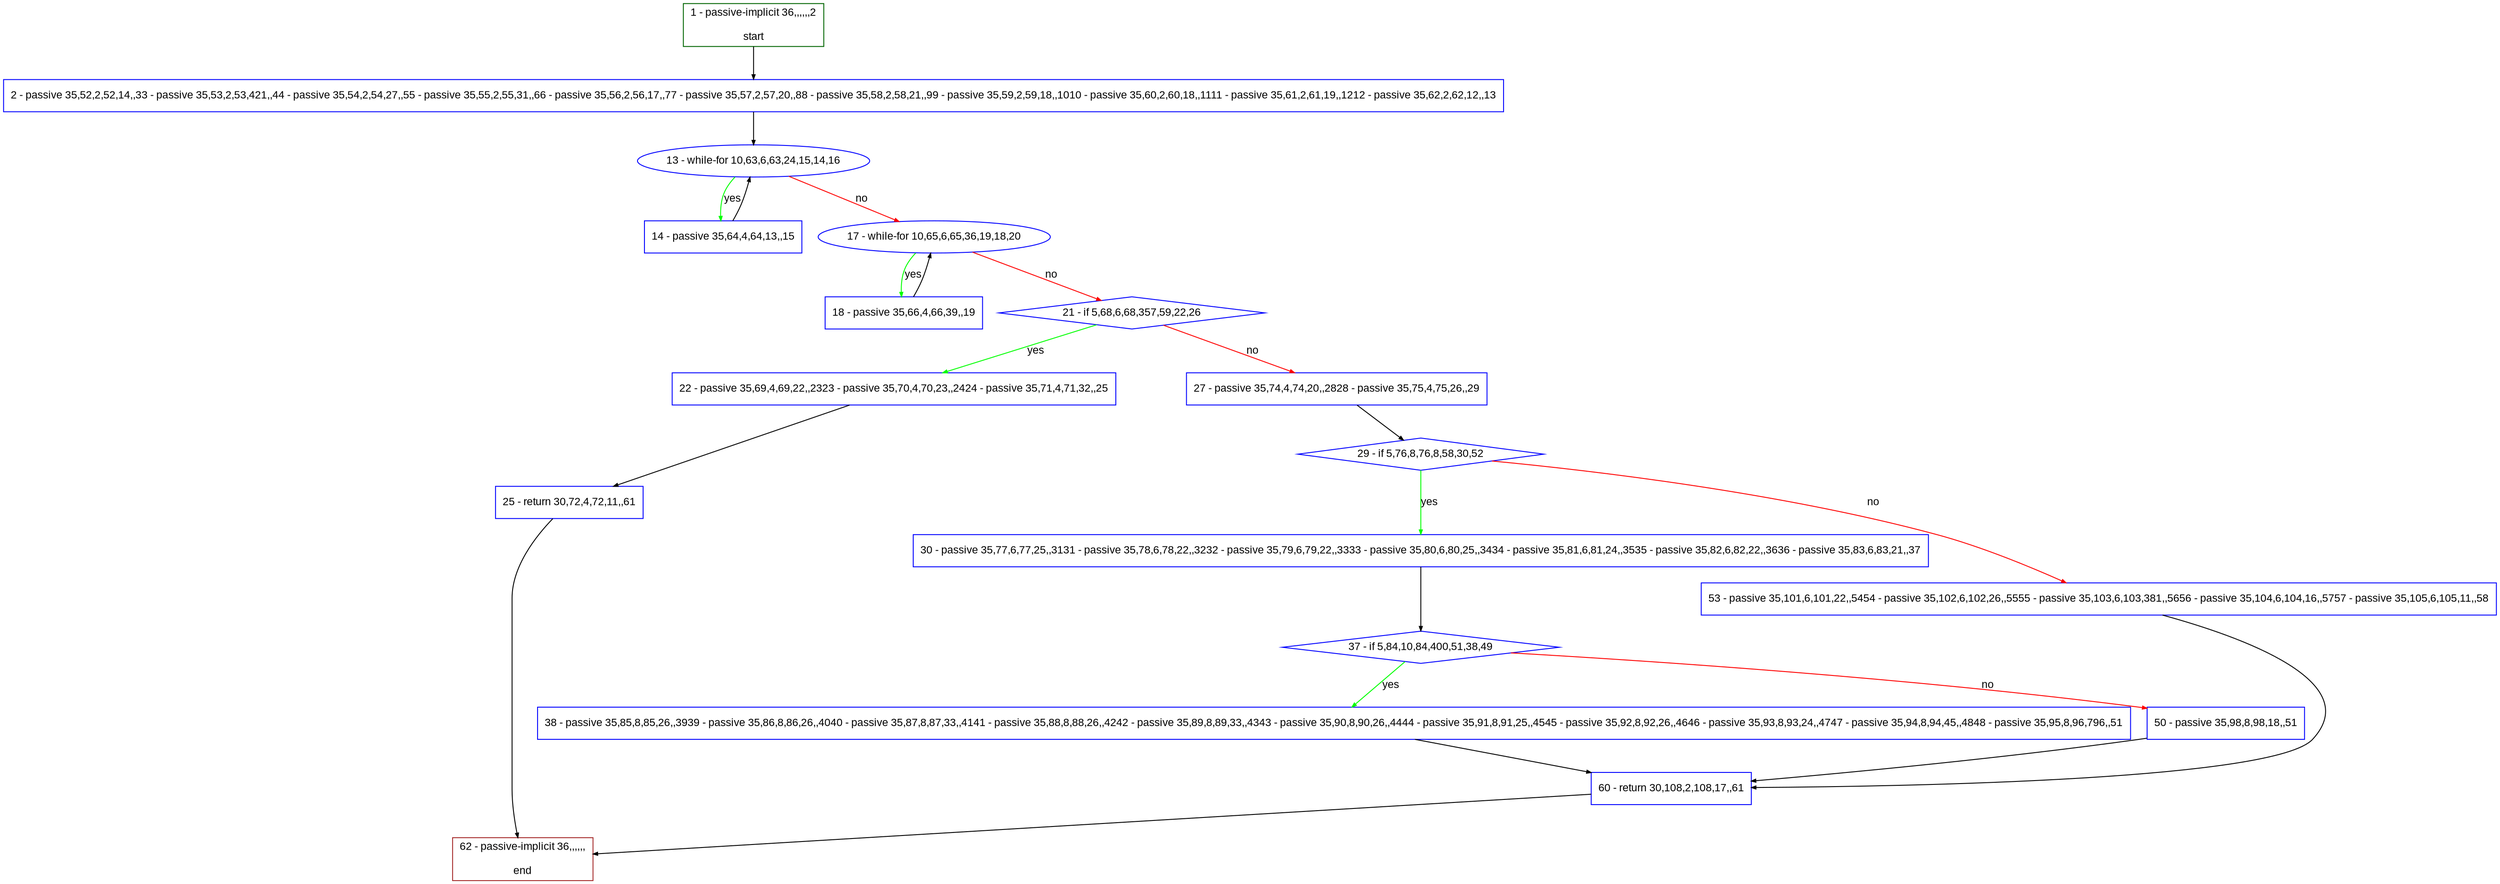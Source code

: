 digraph "" {
  graph [pack="true", label="", fontsize="12", packmode="clust", fontname="Arial", fillcolor="#FFFFCC", bgcolor="white", style="rounded,filled", compound="true"];
  node [node_initialized="no", label="", color="grey", fontsize="12", fillcolor="white", fontname="Arial", style="filled", shape="rectangle", compound="true", fixedsize="false"];
  edge [fontcolor="black", arrowhead="normal", arrowtail="none", arrowsize="0.5", ltail="", label="", color="black", fontsize="12", lhead="", fontname="Arial", dir="forward", compound="true"];
  __N1 [label="2 - passive 35,52,2,52,14,,33 - passive 35,53,2,53,421,,44 - passive 35,54,2,54,27,,55 - passive 35,55,2,55,31,,66 - passive 35,56,2,56,17,,77 - passive 35,57,2,57,20,,88 - passive 35,58,2,58,21,,99 - passive 35,59,2,59,18,,1010 - passive 35,60,2,60,18,,1111 - passive 35,61,2,61,19,,1212 - passive 35,62,2,62,12,,13", color="#0000ff", fillcolor="#ffffff", style="filled", shape="box"];
  __N2 [label="1 - passive-implicit 36,,,,,,2\n\nstart", color="#006400", fillcolor="#ffffff", style="filled", shape="box"];
  __N3 [label="13 - while-for 10,63,6,63,24,15,14,16", color="#0000ff", fillcolor="#ffffff", style="filled", shape="oval"];
  __N4 [label="14 - passive 35,64,4,64,13,,15", color="#0000ff", fillcolor="#ffffff", style="filled", shape="box"];
  __N5 [label="17 - while-for 10,65,6,65,36,19,18,20", color="#0000ff", fillcolor="#ffffff", style="filled", shape="oval"];
  __N6 [label="18 - passive 35,66,4,66,39,,19", color="#0000ff", fillcolor="#ffffff", style="filled", shape="box"];
  __N7 [label="21 - if 5,68,6,68,357,59,22,26", color="#0000ff", fillcolor="#ffffff", style="filled", shape="diamond"];
  __N8 [label="22 - passive 35,69,4,69,22,,2323 - passive 35,70,4,70,23,,2424 - passive 35,71,4,71,32,,25", color="#0000ff", fillcolor="#ffffff", style="filled", shape="box"];
  __N9 [label="27 - passive 35,74,4,74,20,,2828 - passive 35,75,4,75,26,,29", color="#0000ff", fillcolor="#ffffff", style="filled", shape="box"];
  __N10 [label="25 - return 30,72,4,72,11,,61", color="#0000ff", fillcolor="#ffffff", style="filled", shape="box"];
  __N11 [label="62 - passive-implicit 36,,,,,,\n\nend", color="#a52a2a", fillcolor="#ffffff", style="filled", shape="box"];
  __N12 [label="29 - if 5,76,8,76,8,58,30,52", color="#0000ff", fillcolor="#ffffff", style="filled", shape="diamond"];
  __N13 [label="30 - passive 35,77,6,77,25,,3131 - passive 35,78,6,78,22,,3232 - passive 35,79,6,79,22,,3333 - passive 35,80,6,80,25,,3434 - passive 35,81,6,81,24,,3535 - passive 35,82,6,82,22,,3636 - passive 35,83,6,83,21,,37", color="#0000ff", fillcolor="#ffffff", style="filled", shape="box"];
  __N14 [label="53 - passive 35,101,6,101,22,,5454 - passive 35,102,6,102,26,,5555 - passive 35,103,6,103,381,,5656 - passive 35,104,6,104,16,,5757 - passive 35,105,6,105,11,,58", color="#0000ff", fillcolor="#ffffff", style="filled", shape="box"];
  __N15 [label="37 - if 5,84,10,84,400,51,38,49", color="#0000ff", fillcolor="#ffffff", style="filled", shape="diamond"];
  __N16 [label="38 - passive 35,85,8,85,26,,3939 - passive 35,86,8,86,26,,4040 - passive 35,87,8,87,33,,4141 - passive 35,88,8,88,26,,4242 - passive 35,89,8,89,33,,4343 - passive 35,90,8,90,26,,4444 - passive 35,91,8,91,25,,4545 - passive 35,92,8,92,26,,4646 - passive 35,93,8,93,24,,4747 - passive 35,94,8,94,45,,4848 - passive 35,95,8,96,796,,51", color="#0000ff", fillcolor="#ffffff", style="filled", shape="box"];
  __N17 [label="50 - passive 35,98,8,98,18,,51", color="#0000ff", fillcolor="#ffffff", style="filled", shape="box"];
  __N18 [label="60 - return 30,108,2,108,17,,61", color="#0000ff", fillcolor="#ffffff", style="filled", shape="box"];
  __N2 -> __N1 [arrowhead="normal", arrowtail="none", color="#000000", label="", dir="forward"];
  __N1 -> __N3 [arrowhead="normal", arrowtail="none", color="#000000", label="", dir="forward"];
  __N3 -> __N4 [arrowhead="normal", arrowtail="none", color="#00ff00", label="yes", dir="forward"];
  __N4 -> __N3 [arrowhead="normal", arrowtail="none", color="#000000", label="", dir="forward"];
  __N3 -> __N5 [arrowhead="normal", arrowtail="none", color="#ff0000", label="no", dir="forward"];
  __N5 -> __N6 [arrowhead="normal", arrowtail="none", color="#00ff00", label="yes", dir="forward"];
  __N6 -> __N5 [arrowhead="normal", arrowtail="none", color="#000000", label="", dir="forward"];
  __N5 -> __N7 [arrowhead="normal", arrowtail="none", color="#ff0000", label="no", dir="forward"];
  __N7 -> __N8 [arrowhead="normal", arrowtail="none", color="#00ff00", label="yes", dir="forward"];
  __N7 -> __N9 [arrowhead="normal", arrowtail="none", color="#ff0000", label="no", dir="forward"];
  __N8 -> __N10 [arrowhead="normal", arrowtail="none", color="#000000", label="", dir="forward"];
  __N10 -> __N11 [arrowhead="normal", arrowtail="none", color="#000000", label="", dir="forward"];
  __N9 -> __N12 [arrowhead="normal", arrowtail="none", color="#000000", label="", dir="forward"];
  __N12 -> __N13 [arrowhead="normal", arrowtail="none", color="#00ff00", label="yes", dir="forward"];
  __N12 -> __N14 [arrowhead="normal", arrowtail="none", color="#ff0000", label="no", dir="forward"];
  __N13 -> __N15 [arrowhead="normal", arrowtail="none", color="#000000", label="", dir="forward"];
  __N15 -> __N16 [arrowhead="normal", arrowtail="none", color="#00ff00", label="yes", dir="forward"];
  __N15 -> __N17 [arrowhead="normal", arrowtail="none", color="#ff0000", label="no", dir="forward"];
  __N16 -> __N18 [arrowhead="normal", arrowtail="none", color="#000000", label="", dir="forward"];
  __N17 -> __N18 [arrowhead="normal", arrowtail="none", color="#000000", label="", dir="forward"];
  __N14 -> __N18 [arrowhead="normal", arrowtail="none", color="#000000", label="", dir="forward"];
  __N18 -> __N11 [arrowhead="normal", arrowtail="none", color="#000000", label="", dir="forward"];
}
